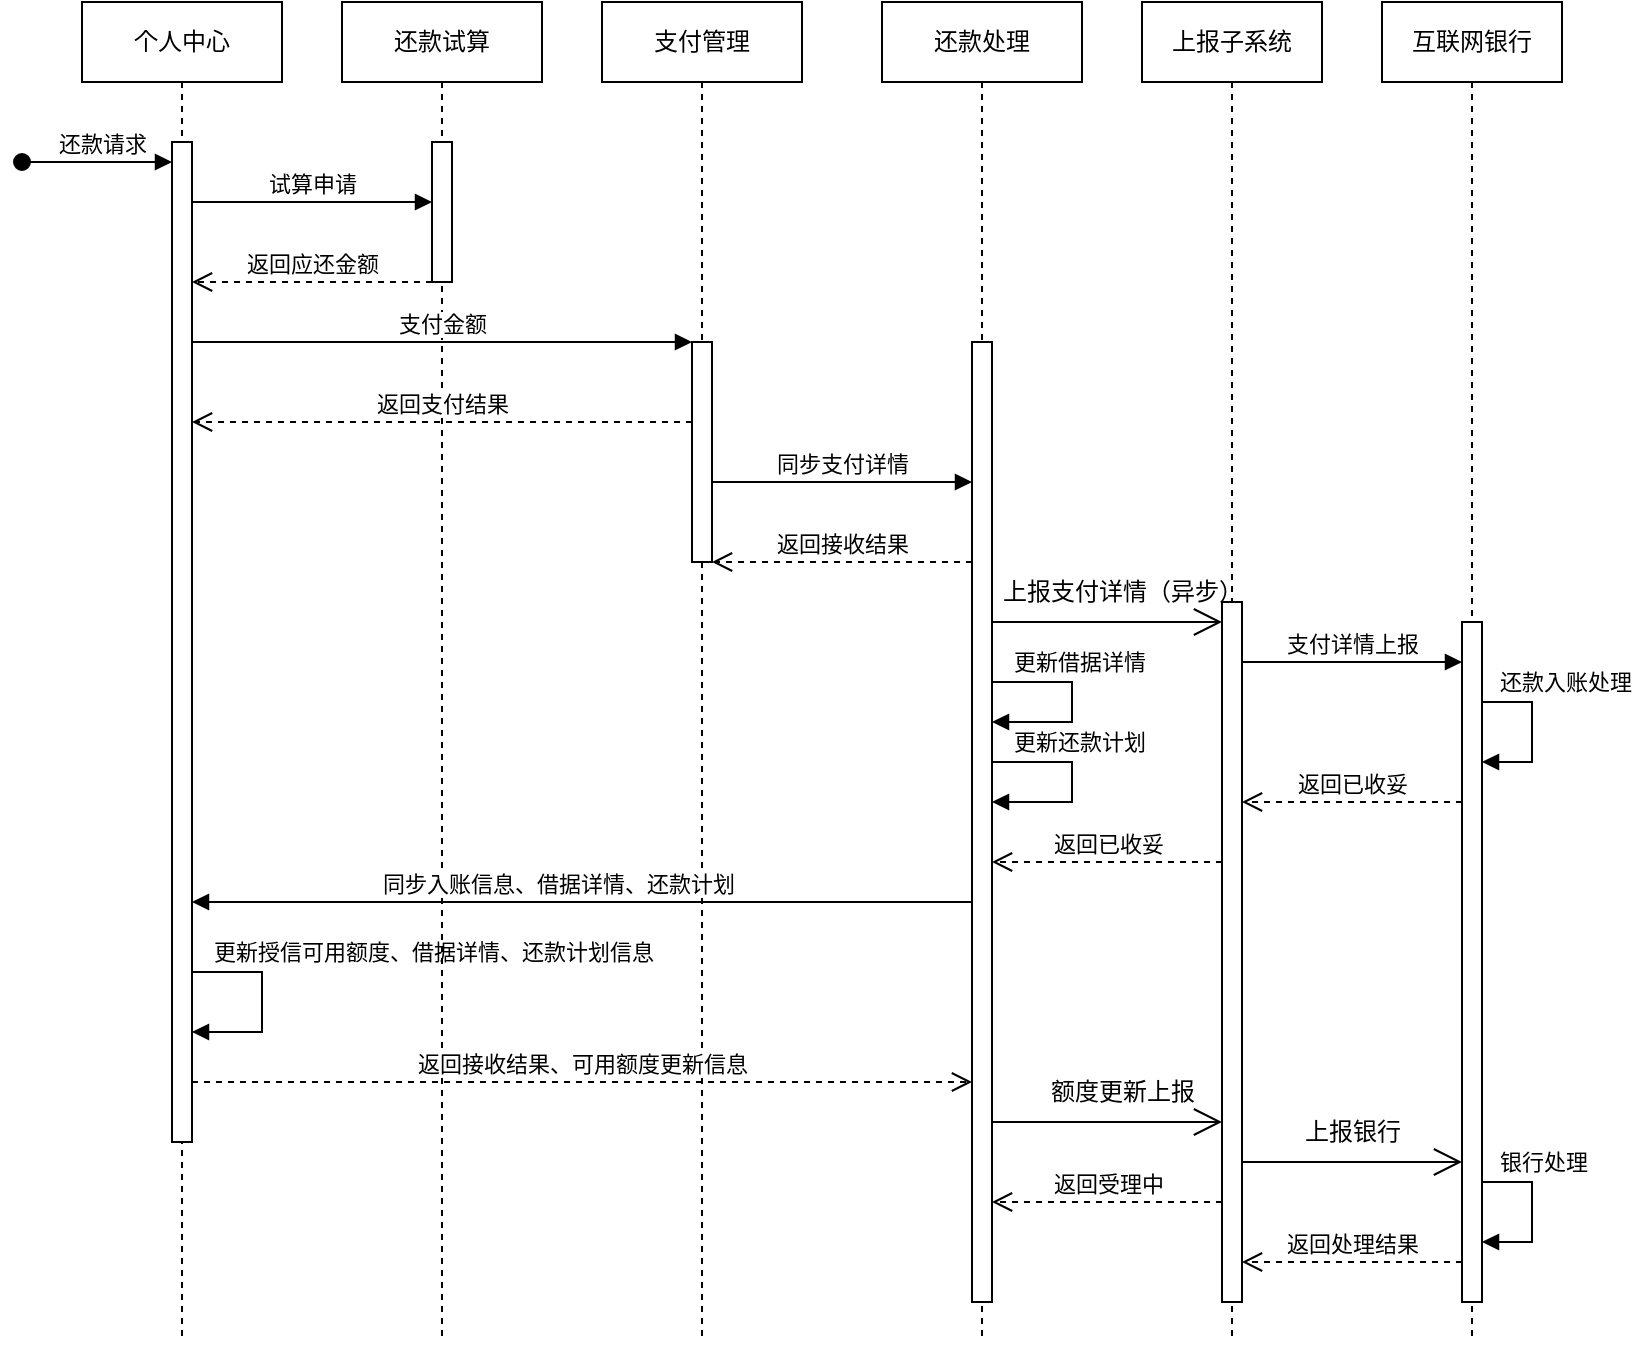 <mxfile version="22.0.6" type="github">
  <diagram name="第 1 页" id="yWYOiqW-7FSj_8tI-ZIz">
    <mxGraphModel dx="1173" dy="772" grid="1" gridSize="10" guides="1" tooltips="1" connect="1" arrows="1" fold="1" page="1" pageScale="1" pageWidth="827" pageHeight="1169" math="0" shadow="0">
      <root>
        <mxCell id="0" />
        <mxCell id="1" parent="0" />
        <mxCell id="6WbjD5z8y-cOgLFoqda8-6" value="支付管理" style="shape=umlLifeline;perimeter=lifelinePerimeter;whiteSpace=wrap;html=1;container=1;dropTarget=0;collapsible=0;recursiveResize=0;outlineConnect=0;portConstraint=eastwest;newEdgeStyle={&quot;edgeStyle&quot;:&quot;elbowEdgeStyle&quot;,&quot;elbow&quot;:&quot;vertical&quot;,&quot;curved&quot;:0,&quot;rounded&quot;:0};" parent="1" vertex="1">
          <mxGeometry x="300" y="70" width="100" height="670" as="geometry" />
        </mxCell>
        <mxCell id="6WbjD5z8y-cOgLFoqda8-7" value="" style="html=1;points=[];perimeter=orthogonalPerimeter;outlineConnect=0;targetShapes=umlLifeline;portConstraint=eastwest;newEdgeStyle={&quot;edgeStyle&quot;:&quot;elbowEdgeStyle&quot;,&quot;elbow&quot;:&quot;vertical&quot;,&quot;curved&quot;:0,&quot;rounded&quot;:0};" parent="6WbjD5z8y-cOgLFoqda8-6" vertex="1">
          <mxGeometry x="45" y="170" width="10" height="110" as="geometry" />
        </mxCell>
        <mxCell id="6WbjD5z8y-cOgLFoqda8-8" value="上报子系统" style="shape=umlLifeline;perimeter=lifelinePerimeter;whiteSpace=wrap;html=1;container=1;dropTarget=0;collapsible=0;recursiveResize=0;outlineConnect=0;portConstraint=eastwest;newEdgeStyle={&quot;edgeStyle&quot;:&quot;elbowEdgeStyle&quot;,&quot;elbow&quot;:&quot;vertical&quot;,&quot;curved&quot;:0,&quot;rounded&quot;:0};" parent="1" vertex="1">
          <mxGeometry x="570" y="70" width="90" height="670" as="geometry" />
        </mxCell>
        <mxCell id="6WbjD5z8y-cOgLFoqda8-41" value="" style="html=1;points=[];perimeter=orthogonalPerimeter;outlineConnect=0;targetShapes=umlLifeline;portConstraint=eastwest;newEdgeStyle={&quot;edgeStyle&quot;:&quot;elbowEdgeStyle&quot;,&quot;elbow&quot;:&quot;vertical&quot;,&quot;curved&quot;:0,&quot;rounded&quot;:0};" parent="6WbjD5z8y-cOgLFoqda8-8" vertex="1">
          <mxGeometry x="40" y="300" width="10" height="350" as="geometry" />
        </mxCell>
        <mxCell id="6WbjD5z8y-cOgLFoqda8-10" value="互联网银行" style="shape=umlLifeline;perimeter=lifelinePerimeter;whiteSpace=wrap;html=1;container=1;dropTarget=0;collapsible=0;recursiveResize=0;outlineConnect=0;portConstraint=eastwest;newEdgeStyle={&quot;edgeStyle&quot;:&quot;elbowEdgeStyle&quot;,&quot;elbow&quot;:&quot;vertical&quot;,&quot;curved&quot;:0,&quot;rounded&quot;:0};" parent="1" vertex="1">
          <mxGeometry x="690" y="70" width="90" height="670" as="geometry" />
        </mxCell>
        <mxCell id="6WbjD5z8y-cOgLFoqda8-35" value="" style="html=1;points=[];perimeter=orthogonalPerimeter;outlineConnect=0;targetShapes=umlLifeline;portConstraint=eastwest;newEdgeStyle={&quot;edgeStyle&quot;:&quot;elbowEdgeStyle&quot;,&quot;elbow&quot;:&quot;vertical&quot;,&quot;curved&quot;:0,&quot;rounded&quot;:0};" parent="6WbjD5z8y-cOgLFoqda8-10" vertex="1">
          <mxGeometry x="40" y="310" width="10" height="340" as="geometry" />
        </mxCell>
        <mxCell id="6WbjD5z8y-cOgLFoqda8-13" value="还款处理" style="shape=umlLifeline;perimeter=lifelinePerimeter;whiteSpace=wrap;html=1;container=1;dropTarget=0;collapsible=0;recursiveResize=0;outlineConnect=0;portConstraint=eastwest;newEdgeStyle={&quot;edgeStyle&quot;:&quot;elbowEdgeStyle&quot;,&quot;elbow&quot;:&quot;vertical&quot;,&quot;curved&quot;:0,&quot;rounded&quot;:0};" parent="1" vertex="1">
          <mxGeometry x="440" y="70" width="100" height="670" as="geometry" />
        </mxCell>
        <mxCell id="6WbjD5z8y-cOgLFoqda8-14" value="" style="html=1;points=[];perimeter=orthogonalPerimeter;outlineConnect=0;targetShapes=umlLifeline;portConstraint=eastwest;newEdgeStyle={&quot;edgeStyle&quot;:&quot;elbowEdgeStyle&quot;,&quot;elbow&quot;:&quot;vertical&quot;,&quot;curved&quot;:0,&quot;rounded&quot;:0};" parent="6WbjD5z8y-cOgLFoqda8-13" vertex="1">
          <mxGeometry x="45" y="170" width="10" height="480" as="geometry" />
        </mxCell>
        <mxCell id="6WbjD5z8y-cOgLFoqda8-55" value="更新借据详情" style="html=1;align=left;spacingLeft=2;endArrow=block;rounded=0;edgeStyle=orthogonalEdgeStyle;curved=0;rounded=0;" parent="6WbjD5z8y-cOgLFoqda8-13" source="6WbjD5z8y-cOgLFoqda8-14" target="6WbjD5z8y-cOgLFoqda8-14" edge="1">
          <mxGeometry x="-0.875" y="10" relative="1" as="geometry">
            <mxPoint x="60" y="340" as="sourcePoint" />
            <Array as="points">
              <mxPoint x="95" y="340" />
              <mxPoint x="95" y="360" />
            </Array>
            <mxPoint x="60" y="370" as="targetPoint" />
            <mxPoint as="offset" />
          </mxGeometry>
        </mxCell>
        <mxCell id="6WbjD5z8y-cOgLFoqda8-56" value="更新还款计划" style="html=1;align=left;spacingLeft=2;endArrow=block;rounded=0;edgeStyle=orthogonalEdgeStyle;curved=0;rounded=0;" parent="6WbjD5z8y-cOgLFoqda8-13" edge="1">
          <mxGeometry x="-0.875" y="10" relative="1" as="geometry">
            <mxPoint x="55" y="380" as="sourcePoint" />
            <Array as="points">
              <mxPoint x="95" y="380" />
              <mxPoint x="95" y="400" />
            </Array>
            <mxPoint x="55" y="400" as="targetPoint" />
            <mxPoint as="offset" />
          </mxGeometry>
        </mxCell>
        <mxCell id="6WbjD5z8y-cOgLFoqda8-15" value="个人中心" style="shape=umlLifeline;perimeter=lifelinePerimeter;whiteSpace=wrap;html=1;container=1;dropTarget=0;collapsible=0;recursiveResize=0;outlineConnect=0;portConstraint=eastwest;newEdgeStyle={&quot;edgeStyle&quot;:&quot;elbowEdgeStyle&quot;,&quot;elbow&quot;:&quot;vertical&quot;,&quot;curved&quot;:0,&quot;rounded&quot;:0};" parent="1" vertex="1">
          <mxGeometry x="40" y="70" width="100" height="670" as="geometry" />
        </mxCell>
        <mxCell id="6WbjD5z8y-cOgLFoqda8-16" value="" style="html=1;points=[];perimeter=orthogonalPerimeter;outlineConnect=0;targetShapes=umlLifeline;portConstraint=eastwest;newEdgeStyle={&quot;edgeStyle&quot;:&quot;elbowEdgeStyle&quot;,&quot;elbow&quot;:&quot;vertical&quot;,&quot;curved&quot;:0,&quot;rounded&quot;:0};" parent="6WbjD5z8y-cOgLFoqda8-15" vertex="1">
          <mxGeometry x="45" y="70" width="10" height="500" as="geometry" />
        </mxCell>
        <mxCell id="6WbjD5z8y-cOgLFoqda8-48" value="更新授信可用额度、借据详情、还款计划信息" style="html=1;align=left;spacingLeft=2;endArrow=block;rounded=0;edgeStyle=orthogonalEdgeStyle;curved=0;rounded=0;" parent="6WbjD5z8y-cOgLFoqda8-15" source="6WbjD5z8y-cOgLFoqda8-16" target="6WbjD5z8y-cOgLFoqda8-16" edge="1">
          <mxGeometry x="-0.875" y="10" relative="1" as="geometry">
            <mxPoint x="60" y="485" as="sourcePoint" />
            <Array as="points">
              <mxPoint x="90" y="485" />
              <mxPoint x="90" y="515" />
            </Array>
            <mxPoint x="60" y="515" as="targetPoint" />
            <mxPoint as="offset" />
          </mxGeometry>
        </mxCell>
        <mxCell id="6WbjD5z8y-cOgLFoqda8-17" value="还款请求" style="html=1;verticalAlign=bottom;startArrow=oval;startFill=1;endArrow=block;startSize=8;edgeStyle=elbowEdgeStyle;elbow=horizontal;curved=0;rounded=0;" parent="1" edge="1">
          <mxGeometry x="0.067" width="60" relative="1" as="geometry">
            <mxPoint x="10" y="150" as="sourcePoint" />
            <mxPoint x="85" y="150" as="targetPoint" />
            <mxPoint as="offset" />
          </mxGeometry>
        </mxCell>
        <mxCell id="6WbjD5z8y-cOgLFoqda8-21" value="还款试算" style="shape=umlLifeline;perimeter=lifelinePerimeter;whiteSpace=wrap;html=1;container=1;dropTarget=0;collapsible=0;recursiveResize=0;outlineConnect=0;portConstraint=eastwest;newEdgeStyle={&quot;edgeStyle&quot;:&quot;elbowEdgeStyle&quot;,&quot;elbow&quot;:&quot;vertical&quot;,&quot;curved&quot;:0,&quot;rounded&quot;:0};" parent="1" vertex="1">
          <mxGeometry x="170" y="70" width="100" height="670" as="geometry" />
        </mxCell>
        <mxCell id="6WbjD5z8y-cOgLFoqda8-22" value="" style="html=1;points=[];perimeter=orthogonalPerimeter;outlineConnect=0;targetShapes=umlLifeline;portConstraint=eastwest;newEdgeStyle={&quot;edgeStyle&quot;:&quot;elbowEdgeStyle&quot;,&quot;elbow&quot;:&quot;vertical&quot;,&quot;curved&quot;:0,&quot;rounded&quot;:0};" parent="6WbjD5z8y-cOgLFoqda8-21" vertex="1">
          <mxGeometry x="45" y="70" width="10" height="70" as="geometry" />
        </mxCell>
        <mxCell id="6WbjD5z8y-cOgLFoqda8-24" value="试算申请" style="html=1;verticalAlign=bottom;endArrow=block;edgeStyle=elbowEdgeStyle;elbow=vertical;curved=0;rounded=0;" parent="1" edge="1">
          <mxGeometry width="80" relative="1" as="geometry">
            <mxPoint x="95" y="170" as="sourcePoint" />
            <mxPoint x="215" y="170" as="targetPoint" />
          </mxGeometry>
        </mxCell>
        <mxCell id="6WbjD5z8y-cOgLFoqda8-25" value="返回应还金额" style="html=1;verticalAlign=bottom;endArrow=open;dashed=1;endSize=8;edgeStyle=elbowEdgeStyle;elbow=vertical;curved=0;rounded=0;" parent="1" edge="1">
          <mxGeometry relative="1" as="geometry">
            <mxPoint x="215" y="210" as="sourcePoint" />
            <mxPoint x="95" y="210" as="targetPoint" />
          </mxGeometry>
        </mxCell>
        <mxCell id="6WbjD5z8y-cOgLFoqda8-26" value="支付金额" style="html=1;verticalAlign=bottom;endArrow=block;edgeStyle=elbowEdgeStyle;elbow=vertical;curved=0;rounded=0;" parent="1" edge="1">
          <mxGeometry width="80" relative="1" as="geometry">
            <mxPoint x="95" y="240" as="sourcePoint" />
            <mxPoint x="345" y="240" as="targetPoint" />
            <mxPoint as="offset" />
          </mxGeometry>
        </mxCell>
        <mxCell id="6WbjD5z8y-cOgLFoqda8-27" value="返回支付结果" style="html=1;verticalAlign=bottom;endArrow=open;dashed=1;endSize=8;edgeStyle=elbowEdgeStyle;elbow=horizontal;curved=0;rounded=0;" parent="1" edge="1">
          <mxGeometry relative="1" as="geometry">
            <mxPoint x="345" y="280" as="sourcePoint" />
            <mxPoint x="95" y="280" as="targetPoint" />
          </mxGeometry>
        </mxCell>
        <mxCell id="6WbjD5z8y-cOgLFoqda8-29" value="同步支付详情" style="html=1;verticalAlign=bottom;endArrow=block;edgeStyle=elbowEdgeStyle;elbow=vertical;curved=0;rounded=0;" parent="1" edge="1">
          <mxGeometry width="80" relative="1" as="geometry">
            <mxPoint x="355" y="310" as="sourcePoint" />
            <mxPoint x="485" y="310" as="targetPoint" />
            <mxPoint as="offset" />
          </mxGeometry>
        </mxCell>
        <mxCell id="6WbjD5z8y-cOgLFoqda8-30" value="返回接收结果" style="html=1;verticalAlign=bottom;endArrow=open;dashed=1;endSize=8;edgeStyle=elbowEdgeStyle;elbow=horizontal;curved=0;rounded=0;" parent="1" edge="1">
          <mxGeometry relative="1" as="geometry">
            <mxPoint x="485" y="350" as="sourcePoint" />
            <mxPoint x="355" y="350" as="targetPoint" />
          </mxGeometry>
        </mxCell>
        <mxCell id="6WbjD5z8y-cOgLFoqda8-43" value="支付详情上报" style="html=1;verticalAlign=bottom;endArrow=block;edgeStyle=elbowEdgeStyle;elbow=vertical;curved=0;rounded=0;" parent="1" edge="1">
          <mxGeometry width="80" relative="1" as="geometry">
            <mxPoint x="620" y="400" as="sourcePoint" />
            <mxPoint x="730" y="400" as="targetPoint" />
            <mxPoint as="offset" />
          </mxGeometry>
        </mxCell>
        <mxCell id="6WbjD5z8y-cOgLFoqda8-44" value="还款入账处理" style="html=1;align=left;spacingLeft=2;endArrow=block;rounded=0;edgeStyle=orthogonalEdgeStyle;curved=0;rounded=0;" parent="1" edge="1">
          <mxGeometry x="-0.875" y="10" relative="1" as="geometry">
            <mxPoint x="740" y="420" as="sourcePoint" />
            <Array as="points">
              <mxPoint x="765" y="420" />
              <mxPoint x="765" y="450" />
            </Array>
            <mxPoint x="740" y="450" as="targetPoint" />
            <mxPoint as="offset" />
          </mxGeometry>
        </mxCell>
        <mxCell id="6WbjD5z8y-cOgLFoqda8-45" value="返回已收妥" style="html=1;verticalAlign=bottom;endArrow=open;dashed=1;endSize=8;edgeStyle=elbowEdgeStyle;elbow=horizontal;curved=0;rounded=0;" parent="1" edge="1">
          <mxGeometry relative="1" as="geometry">
            <mxPoint x="730" y="470" as="sourcePoint" />
            <mxPoint x="620" y="470" as="targetPoint" />
          </mxGeometry>
        </mxCell>
        <mxCell id="6WbjD5z8y-cOgLFoqda8-46" value="返回已收妥" style="html=1;verticalAlign=bottom;endArrow=open;dashed=1;endSize=8;edgeStyle=elbowEdgeStyle;elbow=horizontal;curved=0;rounded=0;" parent="1" edge="1">
          <mxGeometry relative="1" as="geometry">
            <mxPoint x="610" y="500" as="sourcePoint" />
            <mxPoint x="495" y="500" as="targetPoint" />
          </mxGeometry>
        </mxCell>
        <mxCell id="6WbjD5z8y-cOgLFoqda8-47" value="同步入账信息、借据详情、还款计划" style="html=1;verticalAlign=bottom;endArrow=block;edgeStyle=elbowEdgeStyle;elbow=horizontal;curved=0;rounded=0;" parent="1" target="6WbjD5z8y-cOgLFoqda8-16" edge="1">
          <mxGeometry x="0.061" width="80" relative="1" as="geometry">
            <mxPoint x="485" y="520" as="sourcePoint" />
            <mxPoint x="240" y="520" as="targetPoint" />
            <mxPoint as="offset" />
            <Array as="points">
              <mxPoint x="305" y="520" />
            </Array>
          </mxGeometry>
        </mxCell>
        <mxCell id="6WbjD5z8y-cOgLFoqda8-49" value="返回接收结果、可用额度更新信息" style="html=1;verticalAlign=bottom;endArrow=open;dashed=1;endSize=8;edgeStyle=elbowEdgeStyle;elbow=vertical;curved=0;rounded=0;" parent="1" target="6WbjD5z8y-cOgLFoqda8-14" edge="1">
          <mxGeometry relative="1" as="geometry">
            <mxPoint x="95" y="610" as="sourcePoint" />
            <mxPoint x="480" y="610" as="targetPoint" />
            <Array as="points">
              <mxPoint x="240" y="610" />
            </Array>
          </mxGeometry>
        </mxCell>
        <mxCell id="6WbjD5z8y-cOgLFoqda8-50" value="" style="endArrow=open;endFill=1;endSize=12;html=1;rounded=0;" parent="1" edge="1">
          <mxGeometry width="160" relative="1" as="geometry">
            <mxPoint x="495" y="630" as="sourcePoint" />
            <mxPoint x="610" y="630" as="targetPoint" />
          </mxGeometry>
        </mxCell>
        <mxCell id="6WbjD5z8y-cOgLFoqda8-51" value="额度更新上报" style="text;html=1;align=center;verticalAlign=middle;resizable=0;points=[];autosize=1;strokeColor=none;fillColor=none;" parent="1" vertex="1">
          <mxGeometry x="510" y="600" width="100" height="30" as="geometry" />
        </mxCell>
        <mxCell id="6WbjD5z8y-cOgLFoqda8-52" value="返回受理中" style="html=1;verticalAlign=bottom;endArrow=open;dashed=1;endSize=8;edgeStyle=elbowEdgeStyle;elbow=horizontal;curved=0;rounded=0;" parent="1" edge="1">
          <mxGeometry relative="1" as="geometry">
            <mxPoint x="610" y="670" as="sourcePoint" />
            <mxPoint x="495" y="670" as="targetPoint" />
          </mxGeometry>
        </mxCell>
        <mxCell id="6WbjD5z8y-cOgLFoqda8-53" value="" style="endArrow=open;endFill=1;endSize=12;html=1;rounded=0;" parent="1" source="6WbjD5z8y-cOgLFoqda8-14" edge="1">
          <mxGeometry width="160" relative="1" as="geometry">
            <mxPoint x="500" y="380" as="sourcePoint" />
            <mxPoint x="610" y="380" as="targetPoint" />
          </mxGeometry>
        </mxCell>
        <mxCell id="6WbjD5z8y-cOgLFoqda8-54" value="上报支付详情（异步）" style="text;html=1;align=center;verticalAlign=middle;resizable=0;points=[];autosize=1;strokeColor=none;fillColor=none;" parent="1" vertex="1">
          <mxGeometry x="490" y="350" width="140" height="30" as="geometry" />
        </mxCell>
        <mxCell id="6WbjD5z8y-cOgLFoqda8-59" value="" style="endArrow=open;endFill=1;endSize=12;html=1;rounded=0;" parent="1" edge="1">
          <mxGeometry width="160" relative="1" as="geometry">
            <mxPoint x="620" y="650" as="sourcePoint" />
            <mxPoint x="730" y="650" as="targetPoint" />
          </mxGeometry>
        </mxCell>
        <mxCell id="6WbjD5z8y-cOgLFoqda8-60" value="上报银行" style="text;html=1;align=center;verticalAlign=middle;resizable=0;points=[];autosize=1;strokeColor=none;fillColor=none;" parent="1" vertex="1">
          <mxGeometry x="640" y="620" width="70" height="30" as="geometry" />
        </mxCell>
        <mxCell id="6WbjD5z8y-cOgLFoqda8-61" value="银行处理" style="html=1;align=left;spacingLeft=2;endArrow=block;rounded=0;edgeStyle=orthogonalEdgeStyle;curved=0;rounded=0;" parent="1" edge="1">
          <mxGeometry x="-0.875" y="10" relative="1" as="geometry">
            <mxPoint x="740" y="660" as="sourcePoint" />
            <Array as="points">
              <mxPoint x="765" y="660" />
              <mxPoint x="765" y="690" />
            </Array>
            <mxPoint x="740" y="690" as="targetPoint" />
            <mxPoint as="offset" />
          </mxGeometry>
        </mxCell>
        <mxCell id="6WbjD5z8y-cOgLFoqda8-62" value="返回处理结果" style="html=1;verticalAlign=bottom;endArrow=open;dashed=1;endSize=8;edgeStyle=elbowEdgeStyle;elbow=horizontal;curved=0;rounded=0;" parent="1" edge="1">
          <mxGeometry relative="1" as="geometry">
            <mxPoint x="730" y="700" as="sourcePoint" />
            <mxPoint x="620" y="700" as="targetPoint" />
          </mxGeometry>
        </mxCell>
      </root>
    </mxGraphModel>
  </diagram>
</mxfile>

